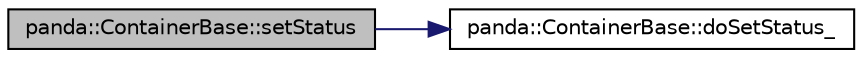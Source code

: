digraph G
{
  edge [fontname="Helvetica",fontsize="10",labelfontname="Helvetica",labelfontsize="10"];
  node [fontname="Helvetica",fontsize="10",shape=record];
  rankdir=LR;
  Node1 [label="panda::ContainerBase::setStatus",height=0.2,width=0.4,color="black", fillcolor="grey75", style="filled" fontcolor="black"];
  Node1 -> Node2 [color="midnightblue",fontsize="10",style="solid"];
  Node2 [label="panda::ContainerBase::doSetStatus_",height=0.2,width=0.4,color="black", fillcolor="white", style="filled",URL="$classpanda_1_1ContainerBase.html#aaae758928771e25de7c62db2fc9de750"];
}
